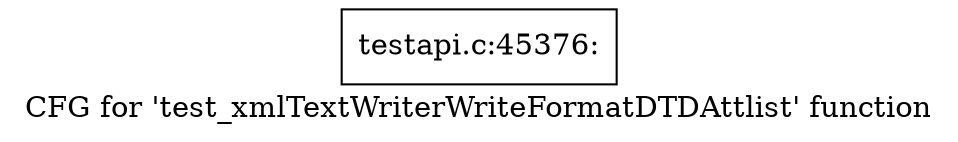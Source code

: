 digraph "CFG for 'test_xmlTextWriterWriteFormatDTDAttlist' function" {
	label="CFG for 'test_xmlTextWriterWriteFormatDTDAttlist' function";

	Node0x5919750 [shape=record,label="{testapi.c:45376:}"];
}
